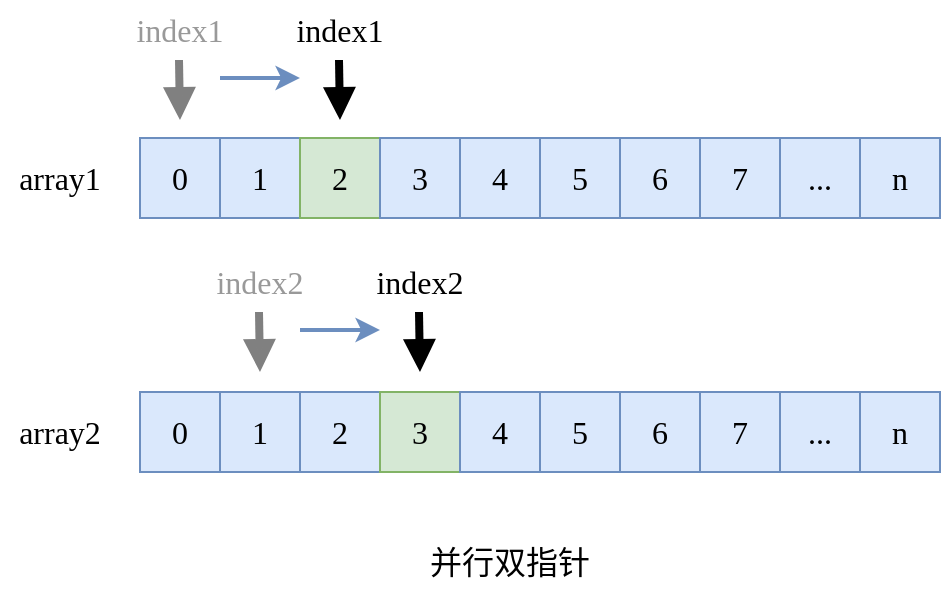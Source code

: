 <mxfile version="24.2.5" type="device">
  <diagram name="Page-1" id="GFMuZ3xcZMr1UpQltZ9o">
    <mxGraphModel dx="1434" dy="835" grid="1" gridSize="10" guides="1" tooltips="1" connect="1" arrows="1" fold="1" page="1" pageScale="1" pageWidth="850" pageHeight="1100" math="0" shadow="0">
      <root>
        <mxCell id="0" />
        <mxCell id="1" parent="0" />
        <mxCell id="pw8HVyMEDtc53XN5oC7Q-2" value="0" style="rounded=0;whiteSpace=wrap;html=1;shadow=0;strokeColor=#6c8ebf;strokeWidth=1;fontFamily=Ubuntu;fontSize=16;fontStyle=0;fillColor=#dae8fc;" parent="1" vertex="1">
          <mxGeometry x="240" y="553" width="40" height="40" as="geometry" />
        </mxCell>
        <mxCell id="pw8HVyMEDtc53XN5oC7Q-6" value="1" style="rounded=0;whiteSpace=wrap;html=1;shadow=0;strokeColor=#6c8ebf;strokeWidth=1;fontFamily=Ubuntu;fontSize=16;fontStyle=0;fillColor=#dae8fc;" parent="1" vertex="1">
          <mxGeometry x="280" y="553" width="40" height="40" as="geometry" />
        </mxCell>
        <mxCell id="pw8HVyMEDtc53XN5oC7Q-7" value="2" style="rounded=0;whiteSpace=wrap;html=1;shadow=0;strokeColor=#82b366;strokeWidth=1;fontFamily=Ubuntu;fontSize=16;fontStyle=0;fillColor=#d5e8d4;" parent="1" vertex="1">
          <mxGeometry x="320" y="553" width="40" height="40" as="geometry" />
        </mxCell>
        <mxCell id="pw8HVyMEDtc53XN5oC7Q-8" value="3" style="rounded=0;whiteSpace=wrap;html=1;shadow=0;strokeWidth=1;fontFamily=Ubuntu;fontSize=16;fontStyle=0;fillColor=#dae8fc;strokeColor=#6c8ebf;" parent="1" vertex="1">
          <mxGeometry x="360" y="553" width="40" height="40" as="geometry" />
        </mxCell>
        <mxCell id="pw8HVyMEDtc53XN5oC7Q-9" value="4" style="rounded=0;whiteSpace=wrap;html=1;shadow=0;strokeColor=#6c8ebf;strokeWidth=1;fontFamily=Ubuntu;fontSize=16;fontStyle=0;fillColor=#dae8fc;" parent="1" vertex="1">
          <mxGeometry x="400" y="553" width="40" height="40" as="geometry" />
        </mxCell>
        <mxCell id="pw8HVyMEDtc53XN5oC7Q-10" value="5" style="rounded=0;whiteSpace=wrap;html=1;shadow=0;strokeColor=#6c8ebf;strokeWidth=1;fontFamily=Ubuntu;fontSize=16;fontStyle=0;fillColor=#dae8fc;" parent="1" vertex="1">
          <mxGeometry x="440" y="553" width="40" height="40" as="geometry" />
        </mxCell>
        <mxCell id="pw8HVyMEDtc53XN5oC7Q-11" value="6" style="rounded=0;whiteSpace=wrap;html=1;shadow=0;strokeColor=#6c8ebf;strokeWidth=1;fontFamily=Ubuntu;fontSize=16;fontStyle=0;fillColor=#dae8fc;" parent="1" vertex="1">
          <mxGeometry x="480" y="553" width="40" height="40" as="geometry" />
        </mxCell>
        <mxCell id="pw8HVyMEDtc53XN5oC7Q-12" value="7" style="rounded=0;whiteSpace=wrap;html=1;shadow=0;strokeColor=#6c8ebf;strokeWidth=1;fontFamily=Ubuntu;fontSize=16;fontStyle=0;fillColor=#dae8fc;" parent="1" vertex="1">
          <mxGeometry x="520" y="553" width="40" height="40" as="geometry" />
        </mxCell>
        <mxCell id="pw8HVyMEDtc53XN5oC7Q-13" value="..." style="rounded=0;whiteSpace=wrap;html=1;shadow=0;strokeColor=#6c8ebf;strokeWidth=1;fontFamily=Ubuntu;fontSize=16;fontStyle=0;fillColor=#dae8fc;" parent="1" vertex="1">
          <mxGeometry x="560" y="553" width="40" height="40" as="geometry" />
        </mxCell>
        <mxCell id="pw8HVyMEDtc53XN5oC7Q-14" value="n" style="rounded=0;whiteSpace=wrap;html=1;shadow=0;strokeColor=#6c8ebf;strokeWidth=1;fontFamily=Ubuntu;fontSize=16;fontStyle=0;fillColor=#dae8fc;" parent="1" vertex="1">
          <mxGeometry x="600" y="553" width="40" height="40" as="geometry" />
        </mxCell>
        <mxCell id="-XjuOI_jK4M49bs657_k-2" value="并行双指针" style="text;html=1;align=center;verticalAlign=middle;whiteSpace=wrap;rounded=0;fontFamily=Ubuntu;fontSize=16;fontStyle=0;" parent="1" vertex="1">
          <mxGeometry x="360" y="750" width="130" height="30" as="geometry" />
        </mxCell>
        <mxCell id="sLpaDEC10Q1ws57BZKO7-11" value="" style="group" parent="1" vertex="1" connectable="0">
          <mxGeometry x="240" y="680" width="400" height="40" as="geometry" />
        </mxCell>
        <mxCell id="sLpaDEC10Q1ws57BZKO7-1" value="0" style="rounded=0;whiteSpace=wrap;html=1;shadow=0;strokeColor=#6c8ebf;strokeWidth=1;fontFamily=Ubuntu;fontSize=16;fontStyle=0;fillColor=#dae8fc;" parent="sLpaDEC10Q1ws57BZKO7-11" vertex="1">
          <mxGeometry width="40" height="40" as="geometry" />
        </mxCell>
        <mxCell id="sLpaDEC10Q1ws57BZKO7-2" value="1" style="rounded=0;whiteSpace=wrap;html=1;shadow=0;strokeColor=#6c8ebf;strokeWidth=1;fontFamily=Ubuntu;fontSize=16;fontStyle=0;fillColor=#dae8fc;" parent="sLpaDEC10Q1ws57BZKO7-11" vertex="1">
          <mxGeometry x="40" width="40" height="40" as="geometry" />
        </mxCell>
        <mxCell id="sLpaDEC10Q1ws57BZKO7-3" value="2" style="rounded=0;whiteSpace=wrap;html=1;shadow=0;strokeColor=#6c8ebf;strokeWidth=1;fontFamily=Ubuntu;fontSize=16;fontStyle=0;fillColor=#dae8fc;" parent="sLpaDEC10Q1ws57BZKO7-11" vertex="1">
          <mxGeometry x="80" width="40" height="40" as="geometry" />
        </mxCell>
        <mxCell id="sLpaDEC10Q1ws57BZKO7-4" value="3" style="rounded=0;whiteSpace=wrap;html=1;shadow=0;strokeWidth=1;fontFamily=Ubuntu;fontSize=16;fontStyle=0;fillColor=#d5e8d4;strokeColor=#82b366;" parent="sLpaDEC10Q1ws57BZKO7-11" vertex="1">
          <mxGeometry x="120" width="40" height="40" as="geometry" />
        </mxCell>
        <mxCell id="sLpaDEC10Q1ws57BZKO7-5" value="4" style="rounded=0;whiteSpace=wrap;html=1;shadow=0;strokeColor=#6c8ebf;strokeWidth=1;fontFamily=Ubuntu;fontSize=16;fontStyle=0;fillColor=#dae8fc;" parent="sLpaDEC10Q1ws57BZKO7-11" vertex="1">
          <mxGeometry x="160" width="40" height="40" as="geometry" />
        </mxCell>
        <mxCell id="sLpaDEC10Q1ws57BZKO7-6" value="5" style="rounded=0;whiteSpace=wrap;html=1;shadow=0;strokeColor=#6c8ebf;strokeWidth=1;fontFamily=Ubuntu;fontSize=16;fontStyle=0;fillColor=#dae8fc;" parent="sLpaDEC10Q1ws57BZKO7-11" vertex="1">
          <mxGeometry x="200" width="40" height="40" as="geometry" />
        </mxCell>
        <mxCell id="sLpaDEC10Q1ws57BZKO7-7" value="6" style="rounded=0;whiteSpace=wrap;html=1;shadow=0;strokeColor=#6c8ebf;strokeWidth=1;fontFamily=Ubuntu;fontSize=16;fontStyle=0;fillColor=#dae8fc;" parent="sLpaDEC10Q1ws57BZKO7-11" vertex="1">
          <mxGeometry x="240" width="40" height="40" as="geometry" />
        </mxCell>
        <mxCell id="sLpaDEC10Q1ws57BZKO7-8" value="7" style="rounded=0;whiteSpace=wrap;html=1;shadow=0;strokeColor=#6c8ebf;strokeWidth=1;fontFamily=Ubuntu;fontSize=16;fontStyle=0;fillColor=#dae8fc;" parent="sLpaDEC10Q1ws57BZKO7-11" vertex="1">
          <mxGeometry x="280" width="40" height="40" as="geometry" />
        </mxCell>
        <mxCell id="sLpaDEC10Q1ws57BZKO7-9" value="..." style="rounded=0;whiteSpace=wrap;html=1;shadow=0;strokeColor=#6c8ebf;strokeWidth=1;fontFamily=Ubuntu;fontSize=16;fontStyle=0;fillColor=#dae8fc;" parent="sLpaDEC10Q1ws57BZKO7-11" vertex="1">
          <mxGeometry x="320" width="40" height="40" as="geometry" />
        </mxCell>
        <mxCell id="sLpaDEC10Q1ws57BZKO7-10" value="n" style="rounded=0;whiteSpace=wrap;html=1;shadow=0;strokeColor=#6c8ebf;strokeWidth=1;fontFamily=Ubuntu;fontSize=16;fontStyle=0;fillColor=#dae8fc;" parent="sLpaDEC10Q1ws57BZKO7-11" vertex="1">
          <mxGeometry x="360" width="40" height="40" as="geometry" />
        </mxCell>
        <mxCell id="sLpaDEC10Q1ws57BZKO7-12" value="" style="group" parent="1" vertex="1" connectable="0">
          <mxGeometry x="230" y="484" width="140" height="60" as="geometry" />
        </mxCell>
        <mxCell id="pw8HVyMEDtc53XN5oC7Q-32" value="" style="endArrow=classic;html=1;rounded=1;shadow=0;strokeColor=#6c8ebf;strokeWidth=2;fontFamily=Ubuntu;fontSize=14;fontStyle=0;fillColor=#dae8fc;" parent="sLpaDEC10Q1ws57BZKO7-12" edge="1">
          <mxGeometry width="50" height="50" relative="1" as="geometry">
            <mxPoint x="50" y="39" as="sourcePoint" />
            <mxPoint x="90" y="39" as="targetPoint" />
          </mxGeometry>
        </mxCell>
        <mxCell id="-XjuOI_jK4M49bs657_k-3" value="" style="group" parent="sLpaDEC10Q1ws57BZKO7-12" vertex="1" connectable="0">
          <mxGeometry x="80" width="60" height="60" as="geometry" />
        </mxCell>
        <mxCell id="pw8HVyMEDtc53XN5oC7Q-15" value="index1" style="text;html=1;align=center;verticalAlign=middle;whiteSpace=wrap;rounded=0;fontFamily=Ubuntu;fontSize=16;fontStyle=0;" parent="-XjuOI_jK4M49bs657_k-3" vertex="1">
          <mxGeometry width="60" height="30" as="geometry" />
        </mxCell>
        <mxCell id="pw8HVyMEDtc53XN5oC7Q-21" value="" style="endArrow=block;html=1;rounded=1;shadow=0;strokeColor=#000000;strokeWidth=4;fontFamily=Ubuntu;fontSize=14;fontStyle=0;fillColor=#dae8fc;endFill=1;" parent="-XjuOI_jK4M49bs657_k-3" edge="1">
          <mxGeometry width="50" height="50" relative="1" as="geometry">
            <mxPoint x="29.5" y="30" as="sourcePoint" />
            <mxPoint x="30" y="60" as="targetPoint" />
          </mxGeometry>
        </mxCell>
        <mxCell id="-XjuOI_jK4M49bs657_k-5" value="" style="group" parent="sLpaDEC10Q1ws57BZKO7-12" vertex="1" connectable="0">
          <mxGeometry width="60" height="60" as="geometry" />
        </mxCell>
        <mxCell id="pw8HVyMEDtc53XN5oC7Q-22" value="index1" style="text;html=1;align=center;verticalAlign=middle;whiteSpace=wrap;rounded=0;fontFamily=Ubuntu;fontSize=16;fontStyle=0;fontColor=#999999;" parent="-XjuOI_jK4M49bs657_k-5" vertex="1">
          <mxGeometry width="60" height="30" as="geometry" />
        </mxCell>
        <mxCell id="pw8HVyMEDtc53XN5oC7Q-23" value="" style="endArrow=block;html=1;rounded=1;shadow=0;strokeColor=#808080;strokeWidth=4;fontFamily=Ubuntu;fontSize=14;fontStyle=0;fillColor=#dae8fc;endFill=1;" parent="-XjuOI_jK4M49bs657_k-5" edge="1">
          <mxGeometry width="50" height="50" relative="1" as="geometry">
            <mxPoint x="29.5" y="30" as="sourcePoint" />
            <mxPoint x="30" y="60" as="targetPoint" />
          </mxGeometry>
        </mxCell>
        <mxCell id="sLpaDEC10Q1ws57BZKO7-13" value="" style="group" parent="1" vertex="1" connectable="0">
          <mxGeometry x="270" y="610" width="140" height="60" as="geometry" />
        </mxCell>
        <mxCell id="sLpaDEC10Q1ws57BZKO7-14" value="" style="endArrow=classic;html=1;rounded=1;shadow=0;strokeColor=#6c8ebf;strokeWidth=2;fontFamily=Ubuntu;fontSize=14;fontStyle=0;fillColor=#dae8fc;" parent="sLpaDEC10Q1ws57BZKO7-13" edge="1">
          <mxGeometry width="50" height="50" relative="1" as="geometry">
            <mxPoint x="50" y="39" as="sourcePoint" />
            <mxPoint x="90" y="39" as="targetPoint" />
          </mxGeometry>
        </mxCell>
        <mxCell id="sLpaDEC10Q1ws57BZKO7-15" value="" style="group" parent="sLpaDEC10Q1ws57BZKO7-13" vertex="1" connectable="0">
          <mxGeometry x="80" width="60" height="60" as="geometry" />
        </mxCell>
        <mxCell id="sLpaDEC10Q1ws57BZKO7-16" value="index2" style="text;html=1;align=center;verticalAlign=middle;whiteSpace=wrap;rounded=0;fontFamily=Ubuntu;fontSize=16;fontStyle=0;" parent="sLpaDEC10Q1ws57BZKO7-15" vertex="1">
          <mxGeometry width="60" height="30" as="geometry" />
        </mxCell>
        <mxCell id="sLpaDEC10Q1ws57BZKO7-17" value="" style="endArrow=block;html=1;rounded=1;shadow=0;strokeColor=#000000;strokeWidth=4;fontFamily=Ubuntu;fontSize=14;fontStyle=0;fillColor=#dae8fc;endFill=1;" parent="sLpaDEC10Q1ws57BZKO7-15" edge="1">
          <mxGeometry width="50" height="50" relative="1" as="geometry">
            <mxPoint x="29.5" y="30" as="sourcePoint" />
            <mxPoint x="30" y="60" as="targetPoint" />
          </mxGeometry>
        </mxCell>
        <mxCell id="sLpaDEC10Q1ws57BZKO7-18" value="" style="group" parent="sLpaDEC10Q1ws57BZKO7-13" vertex="1" connectable="0">
          <mxGeometry width="60" height="60" as="geometry" />
        </mxCell>
        <mxCell id="sLpaDEC10Q1ws57BZKO7-19" value="index2" style="text;html=1;align=center;verticalAlign=middle;whiteSpace=wrap;rounded=0;fontFamily=Ubuntu;fontSize=16;fontStyle=0;fontColor=#999999;" parent="sLpaDEC10Q1ws57BZKO7-18" vertex="1">
          <mxGeometry width="60" height="30" as="geometry" />
        </mxCell>
        <mxCell id="sLpaDEC10Q1ws57BZKO7-20" value="" style="endArrow=block;html=1;rounded=1;shadow=0;strokeColor=#808080;strokeWidth=4;fontFamily=Ubuntu;fontSize=14;fontStyle=0;fillColor=#dae8fc;endFill=1;" parent="sLpaDEC10Q1ws57BZKO7-18" edge="1">
          <mxGeometry width="50" height="50" relative="1" as="geometry">
            <mxPoint x="29.5" y="30" as="sourcePoint" />
            <mxPoint x="30" y="60" as="targetPoint" />
          </mxGeometry>
        </mxCell>
        <mxCell id="sLpaDEC10Q1ws57BZKO7-21" value="array1" style="text;html=1;align=center;verticalAlign=middle;whiteSpace=wrap;rounded=0;fontFamily=Ubuntu;fontSize=16;fontStyle=0;" parent="1" vertex="1">
          <mxGeometry x="170" y="558" width="60" height="30" as="geometry" />
        </mxCell>
        <mxCell id="sLpaDEC10Q1ws57BZKO7-22" value="array2" style="text;html=1;align=center;verticalAlign=middle;whiteSpace=wrap;rounded=0;fontFamily=Ubuntu;fontSize=16;fontStyle=0;" parent="1" vertex="1">
          <mxGeometry x="170" y="685" width="60" height="30" as="geometry" />
        </mxCell>
      </root>
    </mxGraphModel>
  </diagram>
</mxfile>
